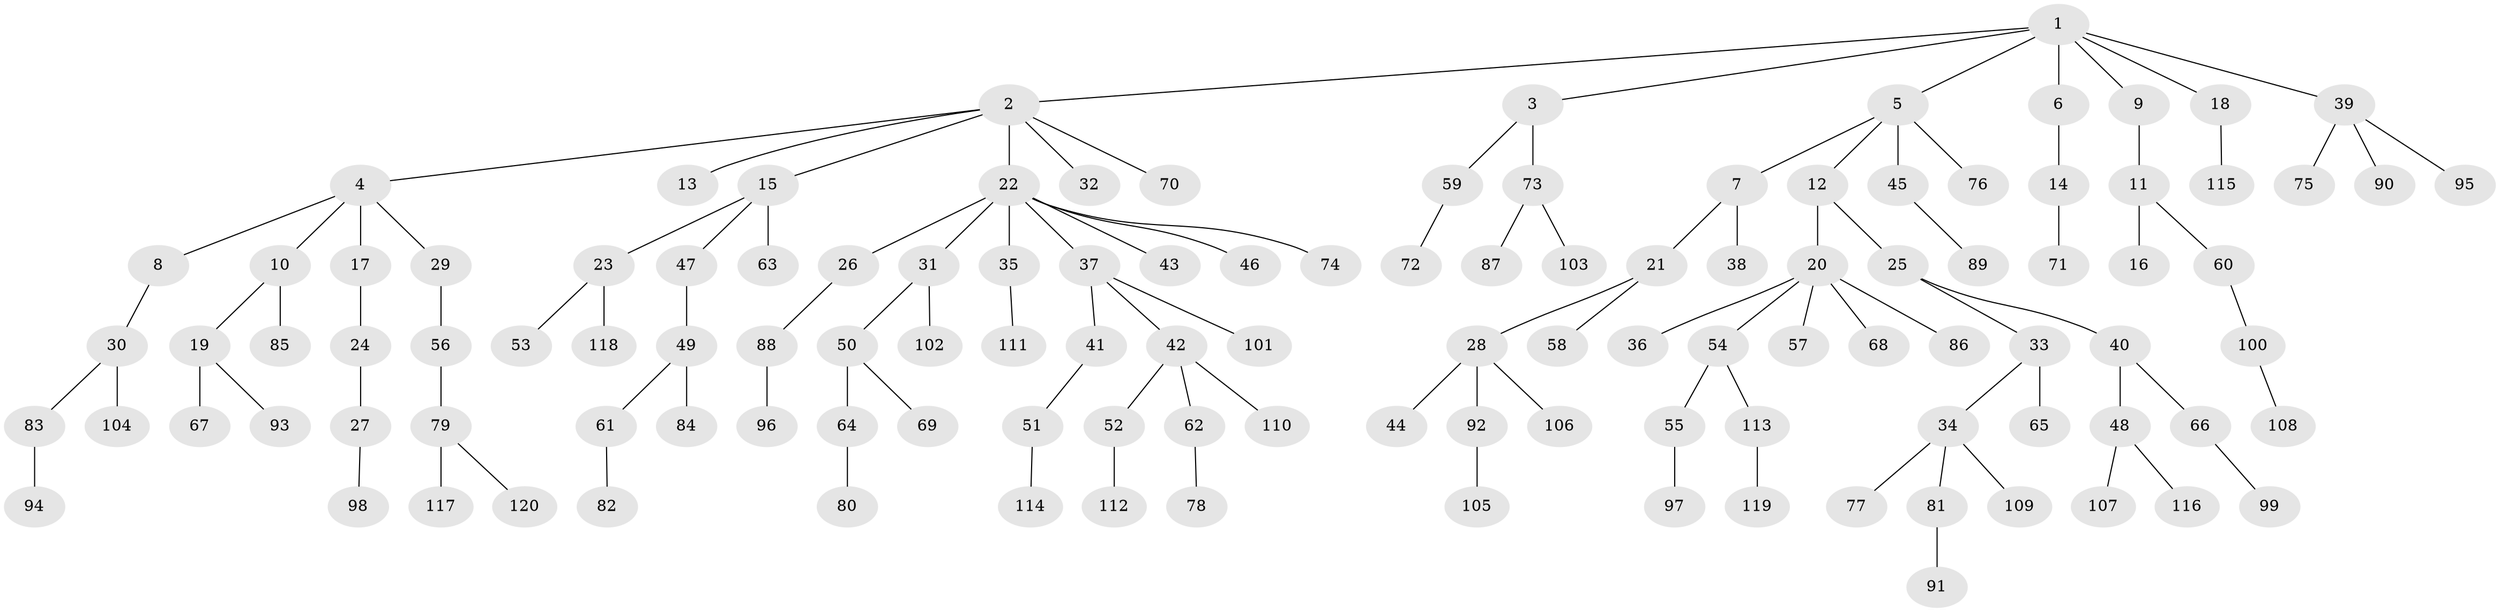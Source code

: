 // Generated by graph-tools (version 1.1) at 2025/50/03/09/25 03:50:18]
// undirected, 120 vertices, 119 edges
graph export_dot {
graph [start="1"]
  node [color=gray90,style=filled];
  1;
  2;
  3;
  4;
  5;
  6;
  7;
  8;
  9;
  10;
  11;
  12;
  13;
  14;
  15;
  16;
  17;
  18;
  19;
  20;
  21;
  22;
  23;
  24;
  25;
  26;
  27;
  28;
  29;
  30;
  31;
  32;
  33;
  34;
  35;
  36;
  37;
  38;
  39;
  40;
  41;
  42;
  43;
  44;
  45;
  46;
  47;
  48;
  49;
  50;
  51;
  52;
  53;
  54;
  55;
  56;
  57;
  58;
  59;
  60;
  61;
  62;
  63;
  64;
  65;
  66;
  67;
  68;
  69;
  70;
  71;
  72;
  73;
  74;
  75;
  76;
  77;
  78;
  79;
  80;
  81;
  82;
  83;
  84;
  85;
  86;
  87;
  88;
  89;
  90;
  91;
  92;
  93;
  94;
  95;
  96;
  97;
  98;
  99;
  100;
  101;
  102;
  103;
  104;
  105;
  106;
  107;
  108;
  109;
  110;
  111;
  112;
  113;
  114;
  115;
  116;
  117;
  118;
  119;
  120;
  1 -- 2;
  1 -- 3;
  1 -- 5;
  1 -- 6;
  1 -- 9;
  1 -- 18;
  1 -- 39;
  2 -- 4;
  2 -- 13;
  2 -- 15;
  2 -- 22;
  2 -- 32;
  2 -- 70;
  3 -- 59;
  3 -- 73;
  4 -- 8;
  4 -- 10;
  4 -- 17;
  4 -- 29;
  5 -- 7;
  5 -- 12;
  5 -- 45;
  5 -- 76;
  6 -- 14;
  7 -- 21;
  7 -- 38;
  8 -- 30;
  9 -- 11;
  10 -- 19;
  10 -- 85;
  11 -- 16;
  11 -- 60;
  12 -- 20;
  12 -- 25;
  14 -- 71;
  15 -- 23;
  15 -- 47;
  15 -- 63;
  17 -- 24;
  18 -- 115;
  19 -- 67;
  19 -- 93;
  20 -- 36;
  20 -- 54;
  20 -- 57;
  20 -- 68;
  20 -- 86;
  21 -- 28;
  21 -- 58;
  22 -- 26;
  22 -- 31;
  22 -- 35;
  22 -- 37;
  22 -- 43;
  22 -- 46;
  22 -- 74;
  23 -- 53;
  23 -- 118;
  24 -- 27;
  25 -- 33;
  25 -- 40;
  26 -- 88;
  27 -- 98;
  28 -- 44;
  28 -- 92;
  28 -- 106;
  29 -- 56;
  30 -- 83;
  30 -- 104;
  31 -- 50;
  31 -- 102;
  33 -- 34;
  33 -- 65;
  34 -- 77;
  34 -- 81;
  34 -- 109;
  35 -- 111;
  37 -- 41;
  37 -- 42;
  37 -- 101;
  39 -- 75;
  39 -- 90;
  39 -- 95;
  40 -- 48;
  40 -- 66;
  41 -- 51;
  42 -- 52;
  42 -- 62;
  42 -- 110;
  45 -- 89;
  47 -- 49;
  48 -- 107;
  48 -- 116;
  49 -- 61;
  49 -- 84;
  50 -- 64;
  50 -- 69;
  51 -- 114;
  52 -- 112;
  54 -- 55;
  54 -- 113;
  55 -- 97;
  56 -- 79;
  59 -- 72;
  60 -- 100;
  61 -- 82;
  62 -- 78;
  64 -- 80;
  66 -- 99;
  73 -- 87;
  73 -- 103;
  79 -- 117;
  79 -- 120;
  81 -- 91;
  83 -- 94;
  88 -- 96;
  92 -- 105;
  100 -- 108;
  113 -- 119;
}
